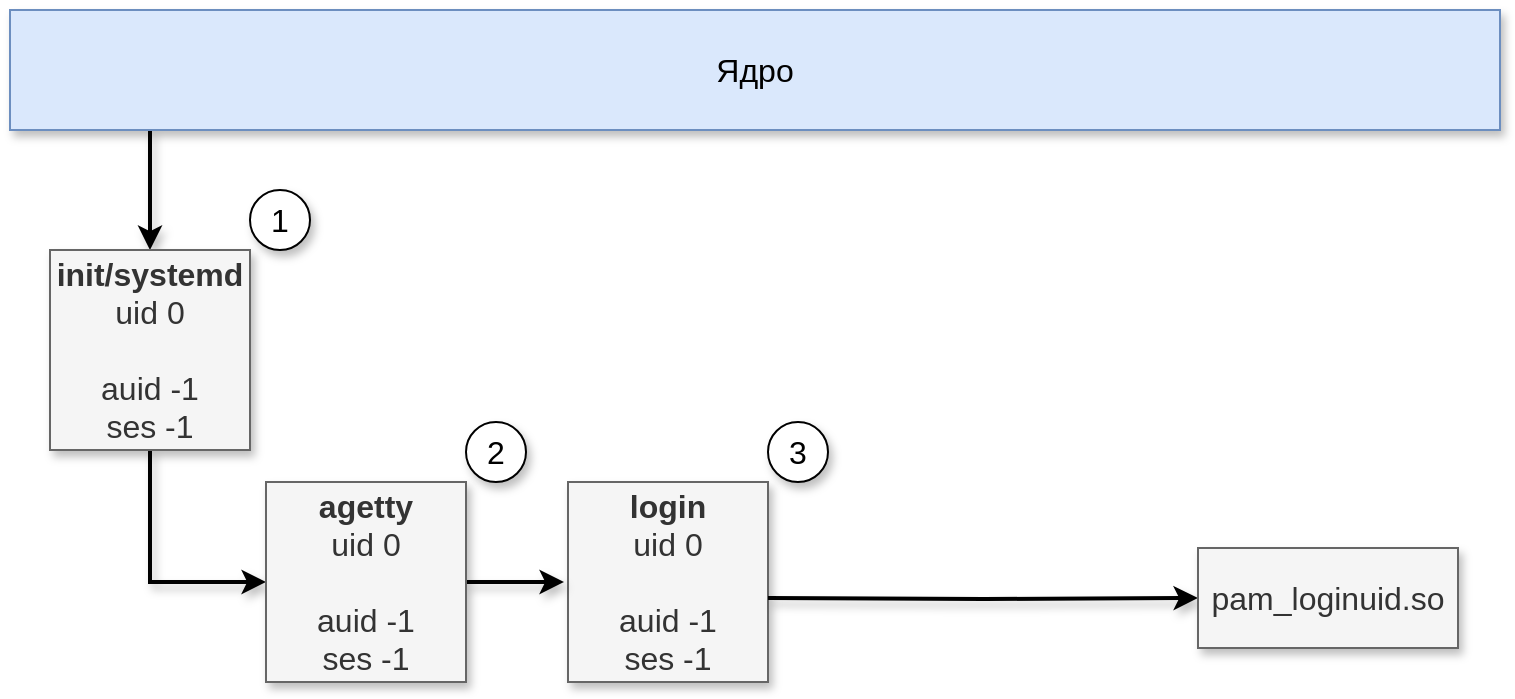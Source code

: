 <mxfile pages="1" version="11.2.4" type="device"><diagram id="WgkJV_4XKsOz-RG3cSF7" name="Page-1"><mxGraphModel dx="1102" dy="1002" grid="1" gridSize="8" guides="1" tooltips="1" connect="1" arrows="1" fold="1" page="1" pageScale="1" pageWidth="850" pageHeight="400" math="0" shadow="0"><root><mxCell id="0"/><mxCell id="1" parent="0"/><mxCell id="le_gsuY4F5VgszSY4-_y-13" style="edgeStyle=orthogonalEdgeStyle;rounded=0;orthogonalLoop=1;jettySize=auto;html=1;shadow=1;strokeWidth=2;" parent="1" source="le_gsuY4F5VgszSY4-_y-1" target="le_gsuY4F5VgszSY4-_y-2" edge="1"><mxGeometry relative="1" as="geometry"><Array as="points"><mxPoint x="122" y="107"/><mxPoint x="122" y="107"/></Array></mxGeometry></mxCell><mxCell id="le_gsuY4F5VgszSY4-_y-1" value="&lt;font style=&quot;font-size: 16px&quot;&gt;Ядро&lt;/font&gt;" style="rounded=0;whiteSpace=wrap;html=1;fillColor=#dae8fc;strokeColor=#6c8ebf;shadow=1;" parent="1" vertex="1"><mxGeometry x="52" y="27" width="745" height="60" as="geometry"/></mxCell><mxCell id="Ziy2P_-8l3HzguC1GHPF-1" style="edgeStyle=orthogonalEdgeStyle;rounded=0;orthogonalLoop=1;jettySize=auto;html=1;entryX=0;entryY=0.5;entryDx=0;entryDy=0;strokeWidth=2;shadow=1;" parent="1" source="le_gsuY4F5VgszSY4-_y-2" target="X7oEdcL3V0T1vpftFB7z-32" edge="1"><mxGeometry relative="1" as="geometry"><Array as="points"><mxPoint x="122" y="313"/></Array></mxGeometry></mxCell><mxCell id="le_gsuY4F5VgszSY4-_y-2" value="&lt;font style=&quot;font-size: 16px&quot;&gt;&lt;b&gt;init/systemd&lt;br&gt;&lt;/b&gt;uid 0&lt;br&gt;&lt;br&gt;auid -1&lt;br&gt;ses -1&lt;br&gt;&lt;/font&gt;" style="whiteSpace=wrap;html=1;aspect=fixed;shadow=1;fillColor=#f5f5f5;strokeColor=#666666;fontColor=#333333;" parent="1" vertex="1"><mxGeometry x="72" y="147" width="100" height="100" as="geometry"/></mxCell><mxCell id="X7oEdcL3V0T1vpftFB7z-1" value="&lt;font style=&quot;font-size: 16px&quot;&gt;&lt;b&gt;login&lt;br&gt;&lt;/b&gt;uid 0&lt;br&gt;&lt;br&gt;auid -1&lt;br&gt;ses -1&lt;br&gt;&lt;/font&gt;" style="whiteSpace=wrap;html=1;aspect=fixed;shadow=1;fillColor=#f5f5f5;strokeColor=#666666;fontColor=#333333;" parent="1" vertex="1"><mxGeometry x="331" y="263" width="100" height="100" as="geometry"/></mxCell><mxCell id="X7oEdcL3V0T1vpftFB7z-34" style="edgeStyle=orthogonalEdgeStyle;rounded=0;orthogonalLoop=1;jettySize=auto;html=1;strokeWidth=2;shadow=1;" parent="1" source="X7oEdcL3V0T1vpftFB7z-32" edge="1"><mxGeometry relative="1" as="geometry"><mxPoint x="329" y="313" as="targetPoint"/></mxGeometry></mxCell><mxCell id="X7oEdcL3V0T1vpftFB7z-32" value="&lt;font style=&quot;font-size: 16px&quot;&gt;&lt;b&gt;agetty&lt;br&gt;&lt;/b&gt;uid 0&lt;br&gt;&lt;br&gt;auid -1&lt;br&gt;ses -1&lt;br&gt;&lt;/font&gt;" style="whiteSpace=wrap;html=1;aspect=fixed;shadow=1;fillColor=#f5f5f5;strokeColor=#666666;fontColor=#333333;" parent="1" vertex="1"><mxGeometry x="180" y="263" width="100" height="100" as="geometry"/></mxCell><mxCell id="VjEyoxUO0SGkEbDzr5h7-2" value="&lt;font style=&quot;font-size: 16px&quot;&gt;1&lt;/font&gt;" style="ellipse;whiteSpace=wrap;html=1;aspect=fixed;shadow=1;" parent="1" vertex="1"><mxGeometry x="172" y="117" width="30" height="30" as="geometry"/></mxCell><mxCell id="VjEyoxUO0SGkEbDzr5h7-3" value="&lt;font style=&quot;font-size: 16px&quot;&gt;2&lt;/font&gt;" style="ellipse;whiteSpace=wrap;html=1;aspect=fixed;shadow=1;" parent="1" vertex="1"><mxGeometry x="280" y="233" width="30" height="30" as="geometry"/></mxCell><mxCell id="VjEyoxUO0SGkEbDzr5h7-4" value="&lt;font style=&quot;font-size: 16px&quot;&gt;3&lt;/font&gt;" style="ellipse;whiteSpace=wrap;html=1;aspect=fixed;shadow=1;" parent="1" vertex="1"><mxGeometry x="431" y="233" width="30" height="30" as="geometry"/></mxCell><mxCell id="bsAJAgylHamXLwP0MlLw-1" style="edgeStyle=orthogonalEdgeStyle;rounded=0;orthogonalLoop=1;jettySize=auto;html=1;entryX=0;entryY=0.5;entryDx=0;entryDy=0;strokeWidth=2;shadow=1;" edge="1" parent="1" target="bsAJAgylHamXLwP0MlLw-2"><mxGeometry relative="1" as="geometry"><mxPoint x="431" y="321" as="sourcePoint"/></mxGeometry></mxCell><mxCell id="bsAJAgylHamXLwP0MlLw-2" value="&lt;font style=&quot;font-size: 16px&quot;&gt;pam_loginuid.so&lt;/font&gt;" style="rounded=0;whiteSpace=wrap;html=1;shadow=1;fillColor=#f5f5f5;strokeColor=#666666;fontColor=#333333;" vertex="1" parent="1"><mxGeometry x="646" y="296" width="130" height="50" as="geometry"/></mxCell></root></mxGraphModel></diagram></mxfile>